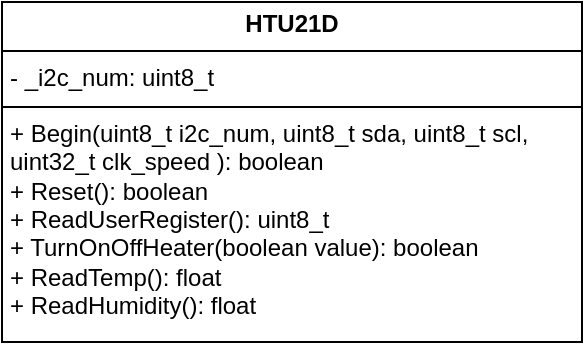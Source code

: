 <mxfile version="24.2.5" type="device">
  <diagram id="C5RBs43oDa-KdzZeNtuy" name="Page-1">
    <mxGraphModel dx="1423" dy="1284" grid="1" gridSize="10" guides="1" tooltips="1" connect="1" arrows="1" fold="1" page="1" pageScale="1" pageWidth="827" pageHeight="1169" math="0" shadow="0">
      <root>
        <mxCell id="WIyWlLk6GJQsqaUBKTNV-0" />
        <mxCell id="WIyWlLk6GJQsqaUBKTNV-1" parent="WIyWlLk6GJQsqaUBKTNV-0" />
        <mxCell id="1X2FLiBLY6TuJg-ZIpwe-0" value="&lt;p style=&quot;margin:0px;margin-top:4px;text-align:center;&quot;&gt;&lt;b&gt;HTU21D&lt;/b&gt;&lt;/p&gt;&lt;hr size=&quot;1&quot; style=&quot;border-style:solid;&quot;&gt;&lt;p style=&quot;margin:0px;margin-left:4px;&quot;&gt;- _i2c_num: uint8_t&lt;/p&gt;&lt;hr size=&quot;1&quot; style=&quot;border-style:solid;&quot;&gt;&lt;p style=&quot;margin:0px;margin-left:4px;&quot;&gt;+ Begin(uint8_t i2c_num, uint8_t sda, uint8_t scl, uint32_t clk_speed ): boolean&lt;/p&gt;&lt;p style=&quot;margin:0px;margin-left:4px;&quot;&gt;+ Reset(): boolean&lt;/p&gt;&lt;p style=&quot;margin:0px;margin-left:4px;&quot;&gt;+ ReadUserRegister(): uint8_t&lt;/p&gt;&lt;p style=&quot;margin:0px;margin-left:4px;&quot;&gt;+ TurnOnOffHeater(boolean value): boolean&lt;/p&gt;&lt;p style=&quot;margin:0px;margin-left:4px;&quot;&gt;+ ReadTemp(): float&lt;/p&gt;&lt;p style=&quot;margin:0px;margin-left:4px;&quot;&gt;+ ReadHumidity(): float&lt;/p&gt;" style="verticalAlign=top;align=left;overflow=fill;html=1;whiteSpace=wrap;" vertex="1" parent="WIyWlLk6GJQsqaUBKTNV-1">
          <mxGeometry x="280" y="470" width="290" height="170" as="geometry" />
        </mxCell>
      </root>
    </mxGraphModel>
  </diagram>
</mxfile>
